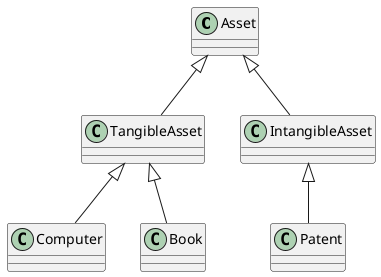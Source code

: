 @startuml Asset

class Asset

class TangibleAsset extends Asset

class IntangibleAsset extends Asset

class Computer extends TangibleAsset

class Book extends TangibleAsset

class Patent extends IntangibleAsset

@enduml